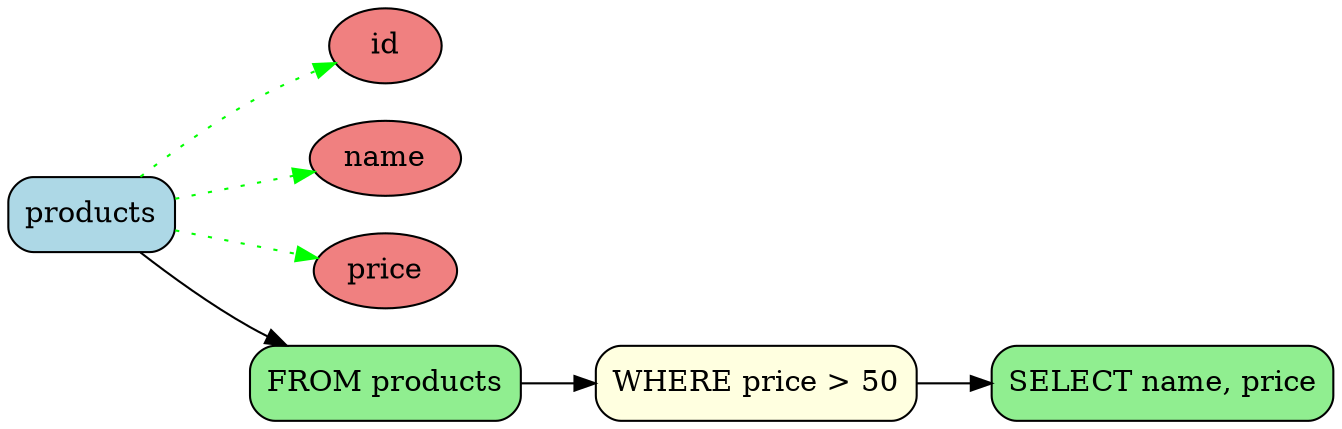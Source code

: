 digraph sqloflow {
  rankdir=LR;
  node [shape=box, style=rounded];

  // Node definitions
  node_0 [label="products", fillcolor=lightblue, style="filled,rounded"];
  node_1 [label="id", fillcolor=lightcoral, style="filled,rounded", shape=ellipse];
  node_2 [label="name", fillcolor=lightcoral, style="filled,rounded", shape=ellipse];
  node_3 [label="price", fillcolor=lightcoral, style="filled,rounded", shape=ellipse];
  node_4 [label="FROM products", fillcolor=lightgreen, style="filled,rounded"];
  node_6 [label="SELECT name, price", fillcolor=lightgreen, style="filled,rounded"];
  node_5 [label="WHERE price > 50", fillcolor=lightyellow, style="filled,rounded"];

  // Edges
  node_0 -> node_1 [color=green, style=dotted];
  node_0 -> node_2 [color=green, style=dotted];
  node_0 -> node_3 [color=green, style=dotted];
  node_0 -> node_4 [color=black];
  node_4 -> node_5 [color=black];
  node_5 -> node_6 [color=black];
}